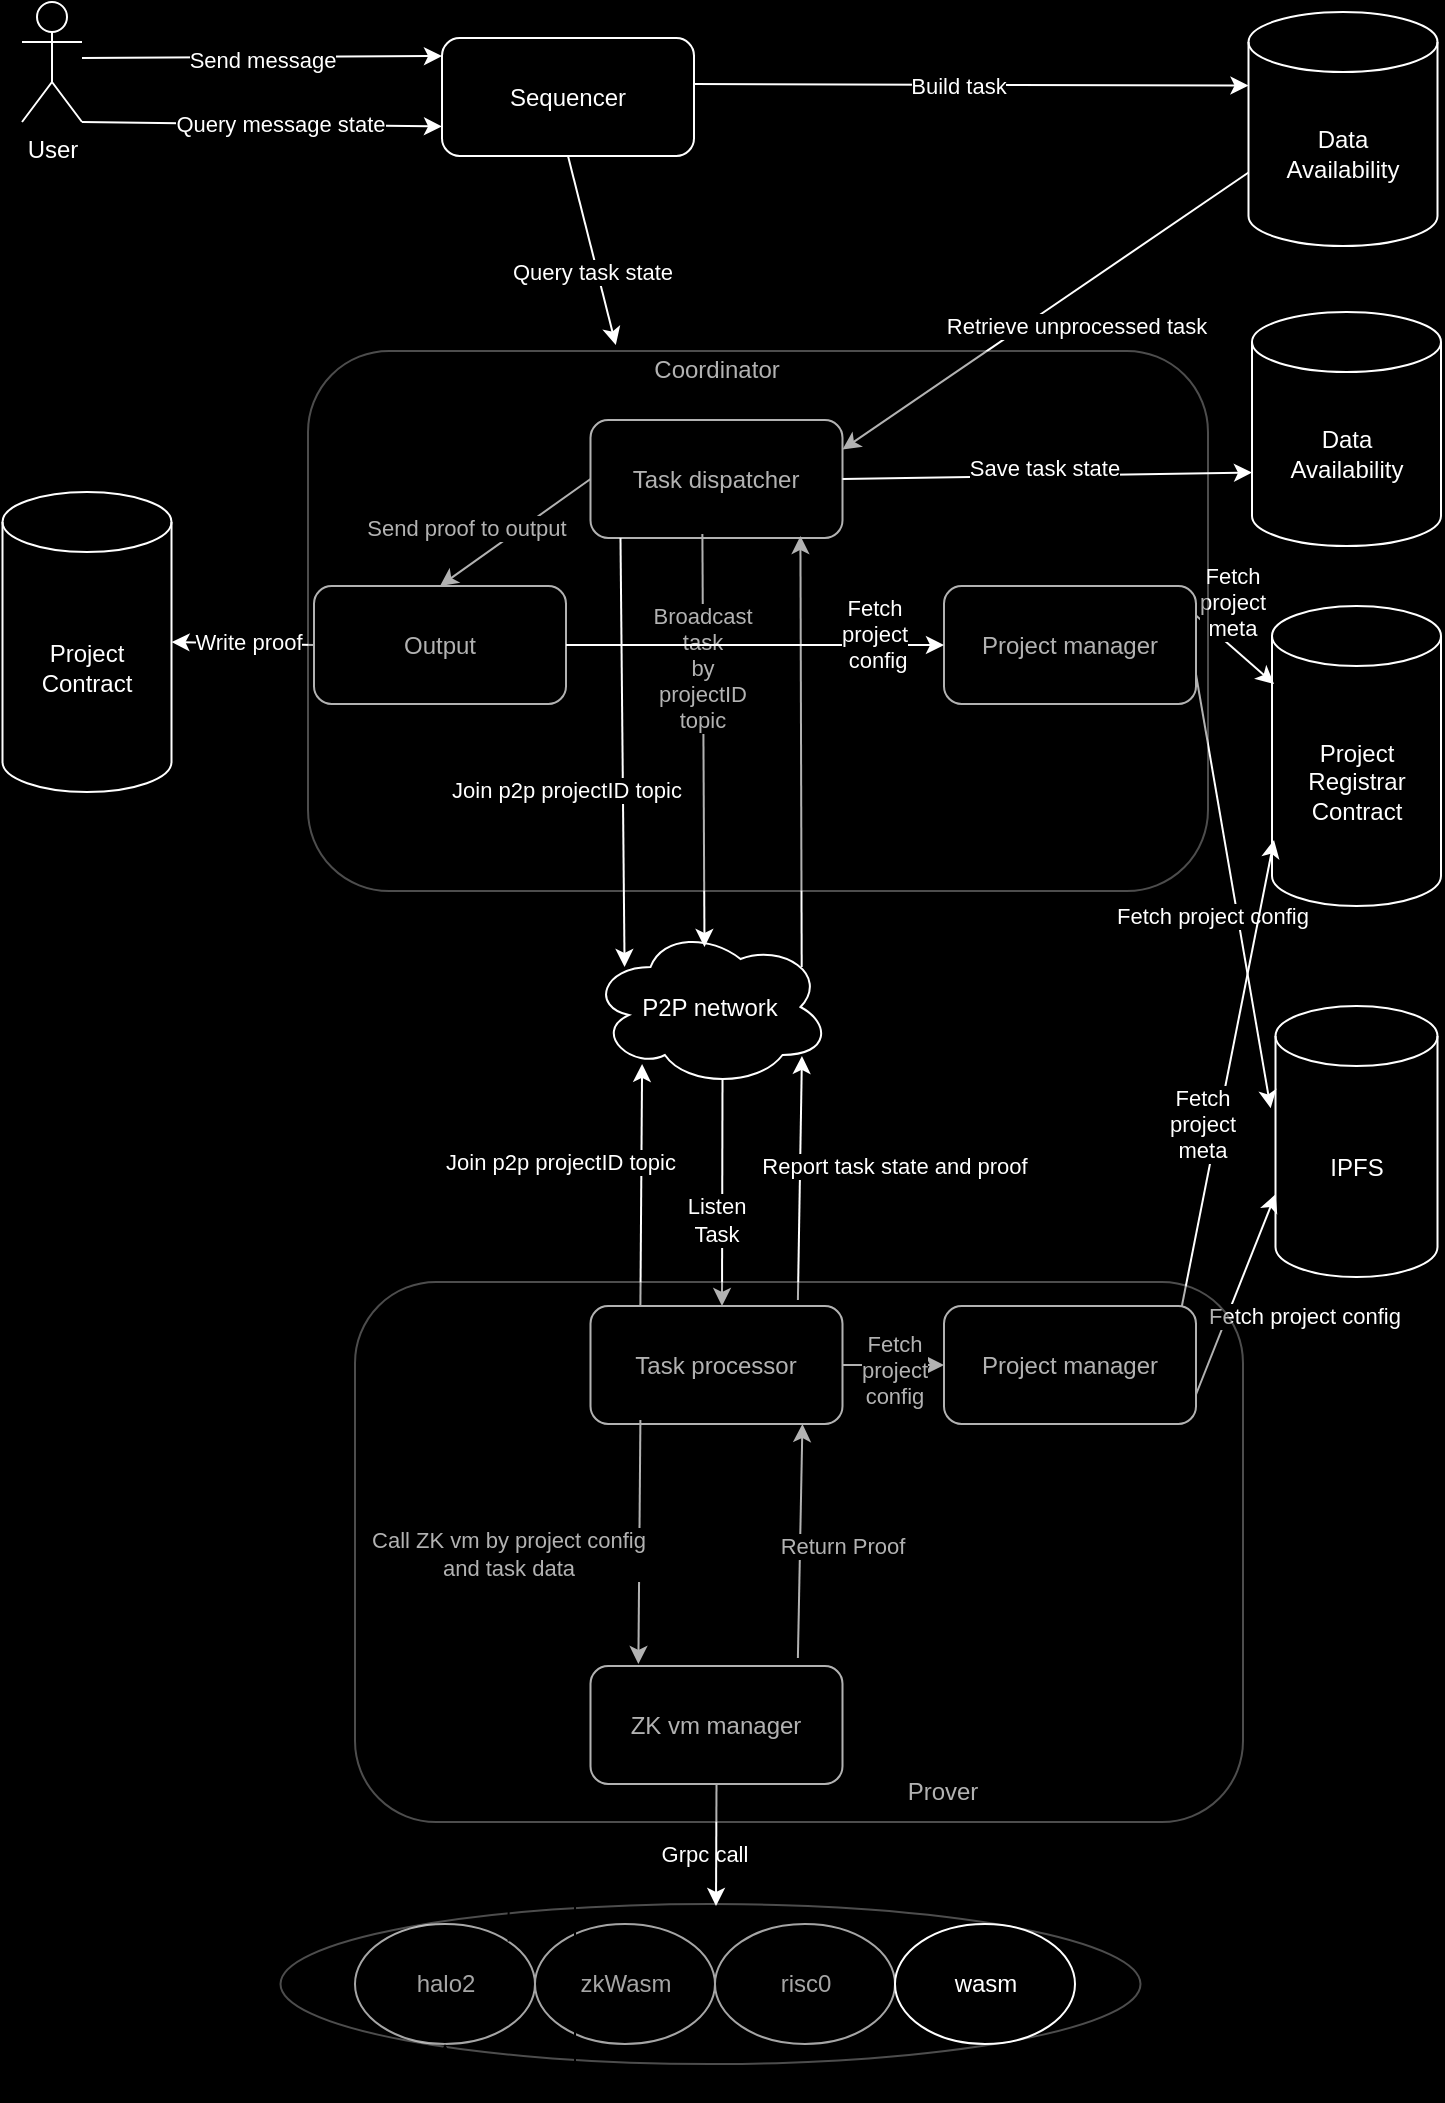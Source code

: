<mxfile version="24.7.6">
  <diagram name="第 1 页" id="A09lGtO91ABeVb0lPZ-M">
    <mxGraphModel dx="1026" dy="685" grid="1" gridSize="10" guides="1" tooltips="1" connect="1" arrows="1" fold="1" page="1" pageScale="1" pageWidth="827" pageHeight="1169" background="#000000" math="0" shadow="0">
      <root>
        <mxCell id="0" />
        <mxCell id="1" parent="0" />
        <mxCell id="P-kxANTKAj5TKY9pIXBq-1" value="User" style="shape=umlActor;verticalLabelPosition=bottom;verticalAlign=top;html=1;outlineConnect=0;strokeColor=#FFFFFF;fillColor=#000000;fontColor=#FFFFFF;labelBackgroundColor=#000000;" parent="1" vertex="1">
          <mxGeometry x="20" y="35" width="30" height="60" as="geometry" />
        </mxCell>
        <mxCell id="P-kxANTKAj5TKY9pIXBq-3" value="Sequencer" style="rounded=1;whiteSpace=wrap;html=1;fontColor=#FFFFFF;labelBackgroundColor=#000000;fillColor=#000000;strokeColor=#FFFFFF;" parent="1" vertex="1">
          <mxGeometry x="230" y="53" width="126" height="59" as="geometry" />
        </mxCell>
        <mxCell id="P-kxANTKAj5TKY9pIXBq-4" value="" style="endArrow=classic;html=1;rounded=0;strokeColor=#FFFFFF;fontColor=#FFFFFF;labelBackgroundColor=#000000;entryX=0;entryY=0.153;entryDx=0;entryDy=0;entryPerimeter=0;" parent="1" target="P-kxANTKAj5TKY9pIXBq-3" edge="1">
          <mxGeometry width="50" height="50" relative="1" as="geometry">
            <mxPoint x="50" y="63" as="sourcePoint" />
            <mxPoint x="210" y="63" as="targetPoint" />
          </mxGeometry>
        </mxCell>
        <mxCell id="P-kxANTKAj5TKY9pIXBq-5" value="&lt;font style=&quot;&quot;&gt;Send message&lt;/font&gt;" style="edgeLabel;html=1;align=center;verticalAlign=middle;resizable=0;points=[];fontColor=#FFFFFF;labelBackgroundColor=#000000;" parent="P-kxANTKAj5TKY9pIXBq-4" vertex="1" connectable="0">
          <mxGeometry y="-1" relative="1" as="geometry">
            <mxPoint as="offset" />
          </mxGeometry>
        </mxCell>
        <mxCell id="P-kxANTKAj5TKY9pIXBq-6" value="Data &lt;br&gt;Availability" style="shape=cylinder3;whiteSpace=wrap;html=1;boundedLbl=1;backgroundOutline=1;size=15;fontColor=#FFFFFF;labelBackgroundColor=#000000;strokeColor=#FFFFFF;fillColor=#000000;" parent="1" vertex="1">
          <mxGeometry x="633.25" y="40" width="94.5" height="117" as="geometry" />
        </mxCell>
        <mxCell id="P-kxANTKAj5TKY9pIXBq-12" value="" style="endArrow=classic;html=1;rounded=0;exitX=1;exitY=1;exitDx=0;exitDy=0;exitPerimeter=0;fontColor=#FFFFFF;labelBackgroundColor=#000000;strokeColor=#FFFFFF;entryX=0;entryY=0.75;entryDx=0;entryDy=0;" parent="1" edge="1">
          <mxGeometry width="50" height="50" relative="1" as="geometry">
            <mxPoint x="50" y="95" as="sourcePoint" />
            <mxPoint x="230" y="97.25" as="targetPoint" />
          </mxGeometry>
        </mxCell>
        <mxCell id="P-kxANTKAj5TKY9pIXBq-13" value="Query message state" style="edgeLabel;html=1;align=center;verticalAlign=middle;resizable=0;points=[];fontColor=#FFFFFF;labelBackgroundColor=#000000;" parent="P-kxANTKAj5TKY9pIXBq-12" vertex="1" connectable="0">
          <mxGeometry x="-0.247" relative="1" as="geometry">
            <mxPoint x="31" as="offset" />
          </mxGeometry>
        </mxCell>
        <mxCell id="P-kxANTKAj5TKY9pIXBq-16" value="Task dispatcher" style="rounded=1;whiteSpace=wrap;html=1;fontColor=#FFFFFF;labelBackgroundColor=#000000;strokeColor=#FFFFFF;fillColor=#000000;" parent="1" vertex="1">
          <mxGeometry x="304.25" y="244" width="126" height="59" as="geometry" />
        </mxCell>
        <mxCell id="P-kxANTKAj5TKY9pIXBq-17" value="" style="endArrow=classic;html=1;rounded=0;entryX=1;entryY=0.25;entryDx=0;entryDy=0;exitX=0;exitY=0;exitDx=0;exitDy=80.25;exitPerimeter=0;fontColor=#FFFFFF;labelBackgroundColor=#000000;strokeColor=#FFFFFF;" parent="1" source="P-kxANTKAj5TKY9pIXBq-6" target="P-kxANTKAj5TKY9pIXBq-16" edge="1">
          <mxGeometry width="50" height="50" relative="1" as="geometry">
            <mxPoint x="700" y="507" as="sourcePoint" />
            <mxPoint x="420" y="358.75" as="targetPoint" />
          </mxGeometry>
        </mxCell>
        <mxCell id="P-kxANTKAj5TKY9pIXBq-18" value="Retrieve&amp;nbsp;unprocessed task" style="edgeLabel;html=1;align=center;verticalAlign=middle;resizable=0;points=[];fontColor=#FFFFFF;labelBackgroundColor=#000000;" parent="P-kxANTKAj5TKY9pIXBq-17" vertex="1" connectable="0">
          <mxGeometry x="0.167" relative="1" as="geometry">
            <mxPoint x="32" y="-4" as="offset" />
          </mxGeometry>
        </mxCell>
        <mxCell id="P-kxANTKAj5TKY9pIXBq-19" value="P2P network" style="ellipse;shape=cloud;whiteSpace=wrap;html=1;fontColor=#FFFFFF;labelBackgroundColor=#000000;fillColor=#000000;strokeColor=#FFFFFF;" parent="1" vertex="1">
          <mxGeometry x="304.25" y="497.5" width="120" height="80" as="geometry" />
        </mxCell>
        <mxCell id="P-kxANTKAj5TKY9pIXBq-20" value="" style="endArrow=classic;html=1;rounded=0;entryX=0.475;entryY=0.125;entryDx=0;entryDy=0;entryPerimeter=0;exitX=0.444;exitY=0.966;exitDx=0;exitDy=0;exitPerimeter=0;fontColor=#FFFFFF;labelBackgroundColor=#000000;strokeColor=#FFFFFF;" parent="1" source="P-kxANTKAj5TKY9pIXBq-16" target="P-kxANTKAj5TKY9pIXBq-19" edge="1">
          <mxGeometry width="50" height="50" relative="1" as="geometry">
            <mxPoint x="218" y="258" as="sourcePoint" />
            <mxPoint x="340" y="577" as="targetPoint" />
          </mxGeometry>
        </mxCell>
        <mxCell id="P-kxANTKAj5TKY9pIXBq-21" value="Broadcast&lt;br&gt;task&lt;br&gt;by&lt;br&gt;projectID&lt;br&gt;topic" style="edgeLabel;html=1;align=center;verticalAlign=middle;resizable=0;points=[];fontColor=#FFFFFF;labelBackgroundColor=#000000;" parent="P-kxANTKAj5TKY9pIXBq-20" vertex="1" connectable="0">
          <mxGeometry x="0.021" relative="1" as="geometry">
            <mxPoint x="-1" y="-39" as="offset" />
          </mxGeometry>
        </mxCell>
        <mxCell id="P-kxANTKAj5TKY9pIXBq-22" value="" style="endArrow=classic;html=1;rounded=0;exitX=0.88;exitY=0.25;exitDx=0;exitDy=0;exitPerimeter=0;entryX=0.833;entryY=0.983;entryDx=0;entryDy=0;entryPerimeter=0;fontColor=#FFFFFF;labelBackgroundColor=#000000;strokeColor=#FFFFFF;" parent="1" source="P-kxANTKAj5TKY9pIXBq-19" target="P-kxANTKAj5TKY9pIXBq-16" edge="1">
          <mxGeometry width="50" height="50" relative="1" as="geometry">
            <mxPoint x="379" y="493" as="sourcePoint" />
            <mxPoint x="270" y="267" as="targetPoint" />
          </mxGeometry>
        </mxCell>
        <mxCell id="P-kxANTKAj5TKY9pIXBq-23" value="Grpc call" style="edgeLabel;html=1;align=center;verticalAlign=middle;resizable=0;points=[];fontColor=#FFFFFF;labelBackgroundColor=#000000;" parent="P-kxANTKAj5TKY9pIXBq-22" vertex="1" connectable="0">
          <mxGeometry x="-0.049" y="-1" relative="1" as="geometry">
            <mxPoint x="-50" y="546" as="offset" />
          </mxGeometry>
        </mxCell>
        <mxCell id="P-kxANTKAj5TKY9pIXBq-24" value="" style="endArrow=classic;html=1;rounded=0;fontColor=#FFFFFF;labelBackgroundColor=#000000;strokeColor=#FFFFFF;exitX=1;exitY=0.39;exitDx=0;exitDy=0;entryX=0;entryY=0;entryDx=0;entryDy=36.75;entryPerimeter=0;exitPerimeter=0;" parent="1" source="P-kxANTKAj5TKY9pIXBq-3" target="P-kxANTKAj5TKY9pIXBq-6" edge="1">
          <mxGeometry width="50" height="50" relative="1" as="geometry">
            <mxPoint x="380" y="383" as="sourcePoint" />
            <mxPoint x="630" y="97" as="targetPoint" />
          </mxGeometry>
        </mxCell>
        <mxCell id="P-kxANTKAj5TKY9pIXBq-25" value="Build task" style="edgeLabel;html=1;align=center;verticalAlign=middle;resizable=0;points=[];fontColor=#FFFFFF;labelBackgroundColor=#000000;" parent="P-kxANTKAj5TKY9pIXBq-24" vertex="1" connectable="0">
          <mxGeometry x="-0.052" relative="1" as="geometry">
            <mxPoint as="offset" />
          </mxGeometry>
        </mxCell>
        <mxCell id="P-kxANTKAj5TKY9pIXBq-26" value="Task&amp;nbsp;processor" style="rounded=1;whiteSpace=wrap;html=1;fontColor=#FFFFFF;labelBackgroundColor=#000000;fillColor=#000000;strokeColor=#FFFFFF;" parent="1" vertex="1">
          <mxGeometry x="304.25" y="687" width="126" height="59" as="geometry" />
        </mxCell>
        <mxCell id="P-kxANTKAj5TKY9pIXBq-27" value="" style="endArrow=classic;html=1;rounded=0;exitX=0.55;exitY=0.95;exitDx=0;exitDy=0;exitPerimeter=0;fontColor=#FFFFFF;labelBackgroundColor=#000000;strokeColor=#FFFFFF;" parent="1" source="P-kxANTKAj5TKY9pIXBq-19" edge="1">
          <mxGeometry width="50" height="50" relative="1" as="geometry">
            <mxPoint x="320" y="557" as="sourcePoint" />
            <mxPoint x="370" y="687" as="targetPoint" />
          </mxGeometry>
        </mxCell>
        <mxCell id="P-kxANTKAj5TKY9pIXBq-29" value="Listen&lt;br&gt;Task" style="edgeLabel;html=1;align=center;verticalAlign=middle;resizable=0;points=[];fontColor=#FFFFFF;labelBackgroundColor=#000000;" parent="P-kxANTKAj5TKY9pIXBq-27" vertex="1" connectable="0">
          <mxGeometry x="-0.012" y="-2" relative="1" as="geometry">
            <mxPoint x="-1" y="14" as="offset" />
          </mxGeometry>
        </mxCell>
        <mxCell id="P-kxANTKAj5TKY9pIXBq-30" value="" style="endArrow=classic;html=1;rounded=0;entryX=0.881;entryY=0.806;entryDx=0;entryDy=0;entryPerimeter=0;exitX=0.823;exitY=-0.051;exitDx=0;exitDy=0;exitPerimeter=0;fontColor=#FFFFFF;labelBackgroundColor=#000000;strokeColor=#FFFFFF;" parent="1" source="P-kxANTKAj5TKY9pIXBq-26" target="P-kxANTKAj5TKY9pIXBq-19" edge="1">
          <mxGeometry width="50" height="50" relative="1" as="geometry">
            <mxPoint x="130" y="477" as="sourcePoint" />
            <mxPoint x="160" y="537" as="targetPoint" />
          </mxGeometry>
        </mxCell>
        <mxCell id="P-kxANTKAj5TKY9pIXBq-31" value="Report task state and proof" style="edgeLabel;html=1;align=center;verticalAlign=middle;resizable=0;points=[];fontColor=#FFFFFF;labelBackgroundColor=#000000;" parent="P-kxANTKAj5TKY9pIXBq-30" vertex="1" connectable="0">
          <mxGeometry x="0.06" y="1" relative="1" as="geometry">
            <mxPoint x="48" y="-3" as="offset" />
          </mxGeometry>
        </mxCell>
        <mxCell id="P-kxANTKAj5TKY9pIXBq-34" value="halo2" style="ellipse;whiteSpace=wrap;html=1;fontColor=#FFFFFF;labelBackgroundColor=#000000;fillColor=#000000;strokeColor=#FFFFFF;" parent="1" vertex="1">
          <mxGeometry x="186.5" y="996" width="90" height="60" as="geometry" />
        </mxCell>
        <mxCell id="P-kxANTKAj5TKY9pIXBq-36" value="zkWasm" style="ellipse;whiteSpace=wrap;html=1;fontColor=#FFFFFF;labelBackgroundColor=#000000;fillColor=#000000;strokeColor=#FFFFFF;" parent="1" vertex="1">
          <mxGeometry x="276.5" y="996" width="90" height="60" as="geometry" />
        </mxCell>
        <mxCell id="P-kxANTKAj5TKY9pIXBq-37" value="risc0" style="ellipse;whiteSpace=wrap;html=1;fontColor=#FFFFFF;labelBackgroundColor=#000000;fillColor=#000000;strokeColor=#FFFFFF;" parent="1" vertex="1">
          <mxGeometry x="366.5" y="996" width="90" height="60" as="geometry" />
        </mxCell>
        <mxCell id="P-kxANTKAj5TKY9pIXBq-38" value="" style="ellipse;whiteSpace=wrap;html=1;opacity=30;shadow=1;fontColor=#FFFFFF;labelBackgroundColor=#000000;fillColor=#000000;strokeColor=#FFFFFF;strokeWidth=1;" parent="1" vertex="1">
          <mxGeometry x="149.25" y="986" width="430" height="80" as="geometry" />
        </mxCell>
        <mxCell id="P-kxANTKAj5TKY9pIXBq-41" value="ZK vm manager" style="rounded=1;whiteSpace=wrap;html=1;fontColor=#FFFFFF;labelBackgroundColor=#000000;fillColor=#000000;strokeColor=#FFFFFF;" parent="1" vertex="1">
          <mxGeometry x="304.25" y="867" width="126" height="59" as="geometry" />
        </mxCell>
        <mxCell id="P-kxANTKAj5TKY9pIXBq-42" value="" style="endArrow=classic;html=1;rounded=0;exitX=0.5;exitY=1;exitDx=0;exitDy=0;fontColor=#FFFFFF;labelBackgroundColor=#000000;strokeColor=#FFFFFF;" parent="1" source="P-kxANTKAj5TKY9pIXBq-41" edge="1">
          <mxGeometry width="50" height="50" relative="1" as="geometry">
            <mxPoint x="-3" y="866" as="sourcePoint" />
            <mxPoint x="367" y="987" as="targetPoint" />
          </mxGeometry>
        </mxCell>
        <mxCell id="P-kxANTKAj5TKY9pIXBq-43" value="" style="endArrow=classic;html=1;rounded=0;entryX=0.19;entryY=-0.017;entryDx=0;entryDy=0;entryPerimeter=0;exitX=0.198;exitY=0.966;exitDx=0;exitDy=0;exitPerimeter=0;fontColor=#FFFFFF;labelBackgroundColor=#000000;strokeColor=#FFFFFF;" parent="1" source="P-kxANTKAj5TKY9pIXBq-26" target="P-kxANTKAj5TKY9pIXBq-41" edge="1">
          <mxGeometry width="50" height="50" relative="1" as="geometry">
            <mxPoint x="239" y="710" as="sourcePoint" />
            <mxPoint x="19" y="800" as="targetPoint" />
          </mxGeometry>
        </mxCell>
        <mxCell id="P-kxANTKAj5TKY9pIXBq-44" value="Call ZK vm by project config &lt;br&gt;and task data" style="edgeLabel;html=1;align=center;verticalAlign=middle;resizable=0;points=[];fontColor=#FFFFFF;labelBackgroundColor=#000000;" parent="P-kxANTKAj5TKY9pIXBq-43" vertex="1" connectable="0">
          <mxGeometry x="-0.429" y="3" relative="1" as="geometry">
            <mxPoint x="-69" y="32" as="offset" />
          </mxGeometry>
        </mxCell>
        <mxCell id="P-kxANTKAj5TKY9pIXBq-45" value="Project manager" style="rounded=1;whiteSpace=wrap;html=1;fontColor=#FFFFFF;labelBackgroundColor=#000000;fillColor=#000000;strokeColor=#FFFFFF;" parent="1" vertex="1">
          <mxGeometry x="481" y="327" width="126" height="59" as="geometry" />
        </mxCell>
        <mxCell id="P-kxANTKAj5TKY9pIXBq-46" value="" style="endArrow=classic;html=1;rounded=0;exitX=1;exitY=0.5;exitDx=0;exitDy=0;fontColor=#FFFFFF;labelBackgroundColor=#000000;strokeColor=#FFFFFF;entryX=0;entryY=0.5;entryDx=0;entryDy=0;" parent="1" source="P-kxANTKAj5TKY9pIXBq-26" target="UP-G3eTPMFQIpMaofVEP-8" edge="1">
          <mxGeometry width="50" height="50" relative="1" as="geometry">
            <mxPoint x="569" y="840" as="sourcePoint" />
            <mxPoint x="590" y="697" as="targetPoint" />
          </mxGeometry>
        </mxCell>
        <mxCell id="P-kxANTKAj5TKY9pIXBq-47" value="Fetch&lt;br&gt;project&lt;br&gt;config" style="edgeLabel;html=1;align=center;verticalAlign=middle;resizable=0;points=[];fontColor=#FFFFFF;labelBackgroundColor=#000000;" parent="P-kxANTKAj5TKY9pIXBq-46" vertex="1" connectable="0">
          <mxGeometry x="-0.04" relative="1" as="geometry">
            <mxPoint x="1" y="2" as="offset" />
          </mxGeometry>
        </mxCell>
        <mxCell id="P-kxANTKAj5TKY9pIXBq-48" value="" style="endArrow=classic;html=1;rounded=0;entryX=0.841;entryY=1;entryDx=0;entryDy=0;entryPerimeter=0;exitX=0.823;exitY=-0.068;exitDx=0;exitDy=0;exitPerimeter=0;fontColor=#FFFFFF;labelBackgroundColor=#000000;strokeColor=#FFFFFF;" parent="1" source="P-kxANTKAj5TKY9pIXBq-41" target="P-kxANTKAj5TKY9pIXBq-26" edge="1">
          <mxGeometry width="50" height="50" relative="1" as="geometry">
            <mxPoint x="250" y="827" as="sourcePoint" />
            <mxPoint x="549" y="800" as="targetPoint" />
          </mxGeometry>
        </mxCell>
        <mxCell id="P-kxANTKAj5TKY9pIXBq-49" value="Return Proof" style="edgeLabel;html=1;align=center;verticalAlign=middle;resizable=0;points=[];fontColor=#FFFFFF;labelBackgroundColor=#000000;" parent="P-kxANTKAj5TKY9pIXBq-48" vertex="1" connectable="0">
          <mxGeometry x="-0.042" y="-2" relative="1" as="geometry">
            <mxPoint x="19" as="offset" />
          </mxGeometry>
        </mxCell>
        <mxCell id="P-kxANTKAj5TKY9pIXBq-51" value="Output" style="rounded=1;whiteSpace=wrap;html=1;fontColor=#FFFFFF;labelBackgroundColor=#000000;fillColor=#000000;strokeColor=#FFFFFF;" parent="1" vertex="1">
          <mxGeometry x="166" y="327" width="126" height="59" as="geometry" />
        </mxCell>
        <mxCell id="P-kxANTKAj5TKY9pIXBq-52" value="" style="endArrow=classic;html=1;rounded=0;exitX=0;exitY=0.5;exitDx=0;exitDy=0;entryX=0.5;entryY=0;entryDx=0;entryDy=0;fontColor=#FFFFFF;labelBackgroundColor=#000000;strokeColor=#FFFFFF;" parent="1" source="P-kxANTKAj5TKY9pIXBq-16" target="P-kxANTKAj5TKY9pIXBq-51" edge="1">
          <mxGeometry width="50" height="50" relative="1" as="geometry">
            <mxPoint x="649" y="1000" as="sourcePoint" />
            <mxPoint x="699" y="950" as="targetPoint" />
          </mxGeometry>
        </mxCell>
        <mxCell id="P-kxANTKAj5TKY9pIXBq-53" value="Send proof to output" style="edgeLabel;html=1;align=center;verticalAlign=middle;resizable=0;points=[];fontColor=#FFFFFF;labelBackgroundColor=#000000;" parent="P-kxANTKAj5TKY9pIXBq-52" vertex="1" connectable="0">
          <mxGeometry x="-0.012" y="-1" relative="1" as="geometry">
            <mxPoint x="-25" y="-1" as="offset" />
          </mxGeometry>
        </mxCell>
        <mxCell id="P-kxANTKAj5TKY9pIXBq-55" value="Project&lt;br&gt;Registrar Contract" style="shape=cylinder3;whiteSpace=wrap;html=1;boundedLbl=1;backgroundOutline=1;size=15;fontColor=#FFFFFF;labelBackgroundColor=#000000;fillColor=#000000;strokeColor=#FFFFFF;" parent="1" vertex="1">
          <mxGeometry x="645" y="337" width="84.5" height="150" as="geometry" />
        </mxCell>
        <mxCell id="P-kxANTKAj5TKY9pIXBq-60" value="IPFS" style="shape=cylinder3;whiteSpace=wrap;html=1;boundedLbl=1;backgroundOutline=1;size=15;fontColor=#FFFFFF;labelBackgroundColor=#000000;fillColor=#000000;strokeColor=#FFFFFF;" parent="1" vertex="1">
          <mxGeometry x="646.75" y="537" width="81" height="135.5" as="geometry" />
        </mxCell>
        <mxCell id="P-kxANTKAj5TKY9pIXBq-61" value="" style="endArrow=classic;html=1;rounded=0;exitX=1;exitY=0.25;exitDx=0;exitDy=0;fontColor=#FFFFFF;labelBackgroundColor=#000000;strokeColor=#FFFFFF;entryX=0.012;entryY=0.26;entryDx=0;entryDy=0;entryPerimeter=0;" parent="1" source="P-kxANTKAj5TKY9pIXBq-45" target="P-kxANTKAj5TKY9pIXBq-55" edge="1">
          <mxGeometry width="50" height="50" relative="1" as="geometry">
            <mxPoint x="617" y="1020" as="sourcePoint" />
            <mxPoint x="625" y="318" as="targetPoint" />
          </mxGeometry>
        </mxCell>
        <mxCell id="P-kxANTKAj5TKY9pIXBq-62" value="Fetch&lt;br&gt;project&lt;br&gt;meta" style="edgeLabel;html=1;align=center;verticalAlign=middle;resizable=0;points=[];fontColor=#FFFFFF;labelBackgroundColor=#000000;" parent="P-kxANTKAj5TKY9pIXBq-61" vertex="1" connectable="0">
          <mxGeometry x="-0.122" y="2" relative="1" as="geometry">
            <mxPoint x="-1" y="-21" as="offset" />
          </mxGeometry>
        </mxCell>
        <mxCell id="P-kxANTKAj5TKY9pIXBq-63" value="" style="endArrow=classic;html=1;rounded=0;exitX=1;exitY=0.75;exitDx=0;exitDy=0;entryX=-0.03;entryY=0.377;entryDx=0;entryDy=0;entryPerimeter=0;fontColor=#FFFFFF;labelBackgroundColor=#000000;strokeColor=#FFFFFF;" parent="1" source="P-kxANTKAj5TKY9pIXBq-45" target="P-kxANTKAj5TKY9pIXBq-60" edge="1">
          <mxGeometry width="50" height="50" relative="1" as="geometry">
            <mxPoint x="537" y="1010" as="sourcePoint" />
            <mxPoint x="708" y="664.05" as="targetPoint" />
          </mxGeometry>
        </mxCell>
        <mxCell id="P-kxANTKAj5TKY9pIXBq-64" value="Fetch project config" style="edgeLabel;html=1;align=center;verticalAlign=middle;resizable=0;points=[];fontColor=#FFFFFF;labelBackgroundColor=#000000;" parent="P-kxANTKAj5TKY9pIXBq-63" vertex="1" connectable="0">
          <mxGeometry x="0.025" y="-3" relative="1" as="geometry">
            <mxPoint x="-8" y="9" as="offset" />
          </mxGeometry>
        </mxCell>
        <mxCell id="P-kxANTKAj5TKY9pIXBq-65" value="" style="endArrow=classic;html=1;rounded=0;exitX=0;exitY=0.5;exitDx=0;exitDy=0;entryX=1;entryY=0.5;entryDx=0;entryDy=0;entryPerimeter=0;fontColor=#FFFFFF;labelBackgroundColor=#000000;strokeColor=#FFFFFF;" parent="1" source="P-kxANTKAj5TKY9pIXBq-51" target="UP-G3eTPMFQIpMaofVEP-1" edge="1">
          <mxGeometry width="50" height="50" relative="1" as="geometry">
            <mxPoint x="597" y="1020" as="sourcePoint" />
            <mxPoint x="410" y="617" as="targetPoint" />
          </mxGeometry>
        </mxCell>
        <mxCell id="P-kxANTKAj5TKY9pIXBq-66" value="Write proof" style="edgeLabel;html=1;align=center;verticalAlign=middle;resizable=0;points=[];fontColor=#FFFFFF;labelBackgroundColor=#000000;" parent="P-kxANTKAj5TKY9pIXBq-65" vertex="1" connectable="0">
          <mxGeometry x="-0.337" relative="1" as="geometry">
            <mxPoint x="-10" y="-1" as="offset" />
          </mxGeometry>
        </mxCell>
        <mxCell id="P-kxANTKAj5TKY9pIXBq-68" value="Coordinator" style="text;html=1;align=center;verticalAlign=middle;resizable=0;points=[];autosize=1;strokeColor=none;fillColor=none;fontColor=#FFFFFF;labelBackgroundColor=#000000;" parent="1" vertex="1">
          <mxGeometry x="322.25" y="203.5" width="90" height="30" as="geometry" />
        </mxCell>
        <mxCell id="P-kxANTKAj5TKY9pIXBq-69" value="" style="rounded=1;whiteSpace=wrap;html=1;opacity=30;fontColor=#FFFFFF;labelBackgroundColor=#000000;fillColor=#000000;strokeColor=#FFFFFF;" parent="1" vertex="1">
          <mxGeometry x="163" y="209.5" width="450" height="270" as="geometry" />
        </mxCell>
        <mxCell id="P-kxANTKAj5TKY9pIXBq-70" value="Prover" style="text;html=1;align=center;verticalAlign=middle;resizable=0;points=[];autosize=1;strokeColor=none;fillColor=none;fontColor=#FFFFFF;labelBackgroundColor=#000000;" parent="1" vertex="1">
          <mxGeometry x="450" y="915" width="60" height="30" as="geometry" />
        </mxCell>
        <mxCell id="P-kxANTKAj5TKY9pIXBq-72" value="" style="endArrow=classic;html=1;rounded=0;exitX=0.119;exitY=1;exitDx=0;exitDy=0;exitPerimeter=0;entryX=0.142;entryY=0.25;entryDx=0;entryDy=0;entryPerimeter=0;fontColor=#FFFFFF;labelBackgroundColor=#000000;strokeColor=#FFFFFF;" parent="1" source="P-kxANTKAj5TKY9pIXBq-16" target="P-kxANTKAj5TKY9pIXBq-19" edge="1">
          <mxGeometry width="50" height="50" relative="1" as="geometry">
            <mxPoint x="40" y="497" as="sourcePoint" />
            <mxPoint x="90" y="447" as="targetPoint" />
          </mxGeometry>
        </mxCell>
        <mxCell id="P-kxANTKAj5TKY9pIXBq-73" value="Join p2p projectID topic" style="edgeLabel;html=1;align=center;verticalAlign=middle;resizable=0;points=[];fontColor=#FFFFFF;labelBackgroundColor=#000000;" parent="P-kxANTKAj5TKY9pIXBq-72" vertex="1" connectable="0">
          <mxGeometry x="0.094" y="3" relative="1" as="geometry">
            <mxPoint x="-32" y="8" as="offset" />
          </mxGeometry>
        </mxCell>
        <mxCell id="P-kxANTKAj5TKY9pIXBq-74" value="" style="endArrow=classic;html=1;rounded=0;exitX=0.198;exitY=0;exitDx=0;exitDy=0;entryX=0.215;entryY=0.856;entryDx=0;entryDy=0;entryPerimeter=0;exitPerimeter=0;fontColor=#FFFFFF;labelBackgroundColor=#000000;strokeColor=#FFFFFF;" parent="1" source="P-kxANTKAj5TKY9pIXBq-26" target="P-kxANTKAj5TKY9pIXBq-19" edge="1">
          <mxGeometry width="50" height="50" relative="1" as="geometry">
            <mxPoint x="30" y="427" as="sourcePoint" />
            <mxPoint x="80" y="377" as="targetPoint" />
          </mxGeometry>
        </mxCell>
        <mxCell id="P-kxANTKAj5TKY9pIXBq-75" value="Join p2p projectID topic" style="edgeLabel;html=1;align=center;verticalAlign=middle;resizable=0;points=[];fontColor=#FFFFFF;labelBackgroundColor=#000000;" parent="P-kxANTKAj5TKY9pIXBq-74" vertex="1" connectable="0">
          <mxGeometry x="0.189" y="1" relative="1" as="geometry">
            <mxPoint x="-40" as="offset" />
          </mxGeometry>
        </mxCell>
        <mxCell id="UP-G3eTPMFQIpMaofVEP-1" value="Project&lt;br&gt;Contract" style="shape=cylinder3;whiteSpace=wrap;html=1;boundedLbl=1;backgroundOutline=1;size=15;fontColor=#FFFFFF;labelBackgroundColor=#000000;fillColor=#000000;strokeColor=#FFFFFF;" parent="1" vertex="1">
          <mxGeometry x="10.25" y="280" width="84.5" height="150" as="geometry" />
        </mxCell>
        <mxCell id="UP-G3eTPMFQIpMaofVEP-8" value="Project manager" style="rounded=1;whiteSpace=wrap;html=1;fontColor=#FFFFFF;labelBackgroundColor=#000000;fillColor=#000000;strokeColor=#FFFFFF;" parent="1" vertex="1">
          <mxGeometry x="481" y="687" width="126" height="59" as="geometry" />
        </mxCell>
        <mxCell id="UP-G3eTPMFQIpMaofVEP-9" value="" style="endArrow=classic;html=1;rounded=0;fontColor=#FFFFFF;labelBackgroundColor=#000000;strokeColor=#FFFFFF;exitX=0.944;exitY=0;exitDx=0;exitDy=0;exitPerimeter=0;entryX=0.012;entryY=0.78;entryDx=0;entryDy=0;entryPerimeter=0;" parent="1" source="UP-G3eTPMFQIpMaofVEP-8" target="P-kxANTKAj5TKY9pIXBq-55" edge="1">
          <mxGeometry width="50" height="50" relative="1" as="geometry">
            <mxPoint x="610" y="736" as="sourcePoint" />
            <mxPoint x="690" y="736" as="targetPoint" />
          </mxGeometry>
        </mxCell>
        <mxCell id="UP-G3eTPMFQIpMaofVEP-10" value="Fetch&lt;br&gt;project&lt;br&gt;meta" style="edgeLabel;html=1;align=center;verticalAlign=middle;resizable=0;points=[];fontColor=#FFFFFF;labelBackgroundColor=#000000;" parent="UP-G3eTPMFQIpMaofVEP-9" vertex="1" connectable="0">
          <mxGeometry x="-0.122" y="2" relative="1" as="geometry">
            <mxPoint x="-9" y="12" as="offset" />
          </mxGeometry>
        </mxCell>
        <mxCell id="UP-G3eTPMFQIpMaofVEP-12" value="" style="endArrow=classic;html=1;rounded=0;exitX=1;exitY=0.75;exitDx=0;exitDy=0;entryX=0;entryY=0;entryDx=0;entryDy=94.125;entryPerimeter=0;fontColor=#FFFFFF;labelBackgroundColor=#000000;strokeColor=#FFFFFF;" parent="1" source="UP-G3eTPMFQIpMaofVEP-8" target="P-kxANTKAj5TKY9pIXBq-60" edge="1">
          <mxGeometry width="50" height="50" relative="1" as="geometry">
            <mxPoint x="617" y="381" as="sourcePoint" />
            <mxPoint x="654" y="598" as="targetPoint" />
          </mxGeometry>
        </mxCell>
        <mxCell id="UP-G3eTPMFQIpMaofVEP-13" value="Fetch project config" style="edgeLabel;html=1;align=center;verticalAlign=middle;resizable=0;points=[];fontColor=#FFFFFF;labelBackgroundColor=#000000;" parent="UP-G3eTPMFQIpMaofVEP-12" vertex="1" connectable="0">
          <mxGeometry x="0.025" y="-3" relative="1" as="geometry">
            <mxPoint x="31" y="11" as="offset" />
          </mxGeometry>
        </mxCell>
        <mxCell id="UP-G3eTPMFQIpMaofVEP-14" style="edgeStyle=orthogonalEdgeStyle;rounded=0;orthogonalLoop=1;jettySize=auto;html=1;exitX=1;exitY=0;exitDx=0;exitDy=0;" parent="1" source="P-kxANTKAj5TKY9pIXBq-34" target="P-kxANTKAj5TKY9pIXBq-34" edge="1">
          <mxGeometry relative="1" as="geometry" />
        </mxCell>
        <mxCell id="UP-G3eTPMFQIpMaofVEP-15" value="" style="rounded=1;whiteSpace=wrap;html=1;opacity=30;fontColor=#FFFFFF;labelBackgroundColor=#000000;fillColor=#000000;strokeColor=#FFFFFF;" parent="1" vertex="1">
          <mxGeometry x="186.5" y="675" width="444" height="270" as="geometry" />
        </mxCell>
        <mxCell id="zauLdbbxjyopaiMLOlRp-5" value="Data &lt;br&gt;Availability" style="shape=cylinder3;whiteSpace=wrap;html=1;boundedLbl=1;backgroundOutline=1;size=15;fontColor=#FFFFFF;labelBackgroundColor=#000000;strokeColor=#FFFFFF;fillColor=#000000;" parent="1" vertex="1">
          <mxGeometry x="635" y="190" width="94.5" height="117" as="geometry" />
        </mxCell>
        <mxCell id="zauLdbbxjyopaiMLOlRp-7" value="" style="endArrow=classic;html=1;rounded=0;entryX=0;entryY=0.5;entryDx=0;entryDy=0;exitX=1;exitY=0.5;exitDx=0;exitDy=0;fontColor=#FFFFFF;labelBackgroundColor=#000000;strokeColor=#FFFFFF;" parent="1" source="P-kxANTKAj5TKY9pIXBq-51" target="P-kxANTKAj5TKY9pIXBq-45" edge="1">
          <mxGeometry width="50" height="50" relative="1" as="geometry">
            <mxPoint x="639" y="127" as="sourcePoint" />
            <mxPoint x="440" y="269" as="targetPoint" />
          </mxGeometry>
        </mxCell>
        <mxCell id="zauLdbbxjyopaiMLOlRp-8" value="Fetch &lt;br&gt;project&lt;br&gt;&amp;nbsp;config" style="edgeLabel;html=1;align=center;verticalAlign=middle;resizable=0;points=[];fontColor=#FFFFFF;labelBackgroundColor=#000000;" parent="zauLdbbxjyopaiMLOlRp-7" vertex="1" connectable="0">
          <mxGeometry x="0.167" relative="1" as="geometry">
            <mxPoint x="43" y="-6" as="offset" />
          </mxGeometry>
        </mxCell>
        <mxCell id="zauLdbbxjyopaiMLOlRp-9" value="" style="endArrow=classic;html=1;rounded=0;exitX=1;exitY=0.5;exitDx=0;exitDy=0;fontColor=#FFFFFF;labelBackgroundColor=#000000;strokeColor=#FFFFFF;entryX=0;entryY=0;entryDx=0;entryDy=80.25;entryPerimeter=0;" parent="1" source="P-kxANTKAj5TKY9pIXBq-16" target="zauLdbbxjyopaiMLOlRp-5" edge="1">
          <mxGeometry width="50" height="50" relative="1" as="geometry">
            <mxPoint x="639" y="127" as="sourcePoint" />
            <mxPoint x="630" y="274" as="targetPoint" />
          </mxGeometry>
        </mxCell>
        <mxCell id="zauLdbbxjyopaiMLOlRp-10" value="Save task state" style="edgeLabel;html=1;align=center;verticalAlign=middle;resizable=0;points=[];fontColor=#FFFFFF;labelBackgroundColor=#000000;" parent="zauLdbbxjyopaiMLOlRp-9" vertex="1" connectable="0">
          <mxGeometry x="0.167" relative="1" as="geometry">
            <mxPoint x="-19" y="-4" as="offset" />
          </mxGeometry>
        </mxCell>
        <mxCell id="zauLdbbxjyopaiMLOlRp-11" value="" style="endArrow=classic;html=1;rounded=0;fontColor=#FFFFFF;labelBackgroundColor=#000000;strokeColor=#FFFFFF;exitX=0.5;exitY=1;exitDx=0;exitDy=0;entryX=0.342;entryY=-0.011;entryDx=0;entryDy=0;entryPerimeter=0;" parent="1" source="P-kxANTKAj5TKY9pIXBq-3" target="P-kxANTKAj5TKY9pIXBq-69" edge="1">
          <mxGeometry width="50" height="50" relative="1" as="geometry">
            <mxPoint x="366" y="107" as="sourcePoint" />
            <mxPoint x="645" y="105" as="targetPoint" />
          </mxGeometry>
        </mxCell>
        <mxCell id="zauLdbbxjyopaiMLOlRp-12" value="Query task state" style="edgeLabel;html=1;align=center;verticalAlign=middle;resizable=0;points=[];fontColor=#FFFFFF;labelBackgroundColor=#000000;" parent="zauLdbbxjyopaiMLOlRp-11" vertex="1" connectable="0">
          <mxGeometry x="-0.052" relative="1" as="geometry">
            <mxPoint y="13" as="offset" />
          </mxGeometry>
        </mxCell>
        <mxCell id="Pae7CKYSrIpY95QZIFut-1" value="wasm" style="ellipse;whiteSpace=wrap;html=1;fontColor=#FFFFFF;labelBackgroundColor=#000000;fillColor=#000000;strokeColor=#FFFFFF;" vertex="1" parent="1">
          <mxGeometry x="456.5" y="996" width="90" height="60" as="geometry" />
        </mxCell>
      </root>
    </mxGraphModel>
  </diagram>
</mxfile>
